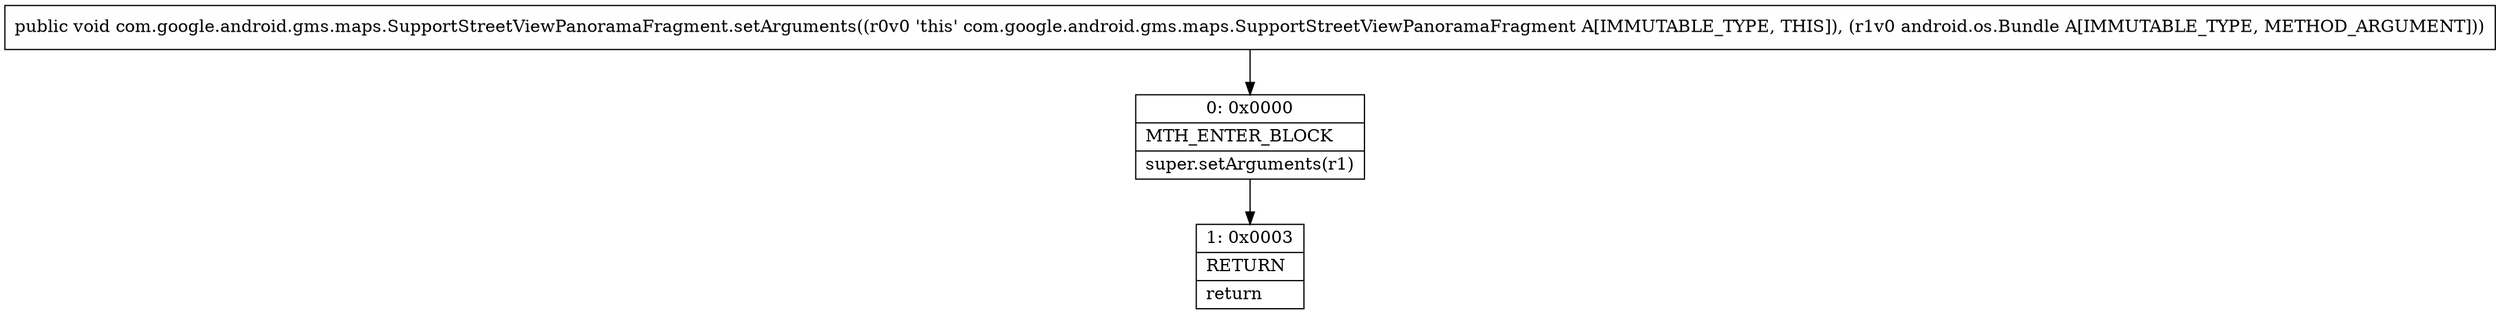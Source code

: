 digraph "CFG forcom.google.android.gms.maps.SupportStreetViewPanoramaFragment.setArguments(Landroid\/os\/Bundle;)V" {
Node_0 [shape=record,label="{0\:\ 0x0000|MTH_ENTER_BLOCK\l|super.setArguments(r1)\l}"];
Node_1 [shape=record,label="{1\:\ 0x0003|RETURN\l|return\l}"];
MethodNode[shape=record,label="{public void com.google.android.gms.maps.SupportStreetViewPanoramaFragment.setArguments((r0v0 'this' com.google.android.gms.maps.SupportStreetViewPanoramaFragment A[IMMUTABLE_TYPE, THIS]), (r1v0 android.os.Bundle A[IMMUTABLE_TYPE, METHOD_ARGUMENT])) }"];
MethodNode -> Node_0;
Node_0 -> Node_1;
}

